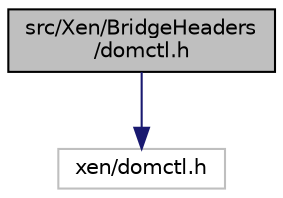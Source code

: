 digraph "src/Xen/BridgeHeaders/domctl.h"
{
  edge [fontname="Helvetica",fontsize="10",labelfontname="Helvetica",labelfontsize="10"];
  node [fontname="Helvetica",fontsize="10",shape=record];
  Node0 [label="src/Xen/BridgeHeaders\l/domctl.h",height=0.2,width=0.4,color="black", fillcolor="grey75", style="filled", fontcolor="black"];
  Node0 -> Node1 [color="midnightblue",fontsize="10",style="solid"];
  Node1 [label="xen/domctl.h",height=0.2,width=0.4,color="grey75", fillcolor="white", style="filled"];
}
